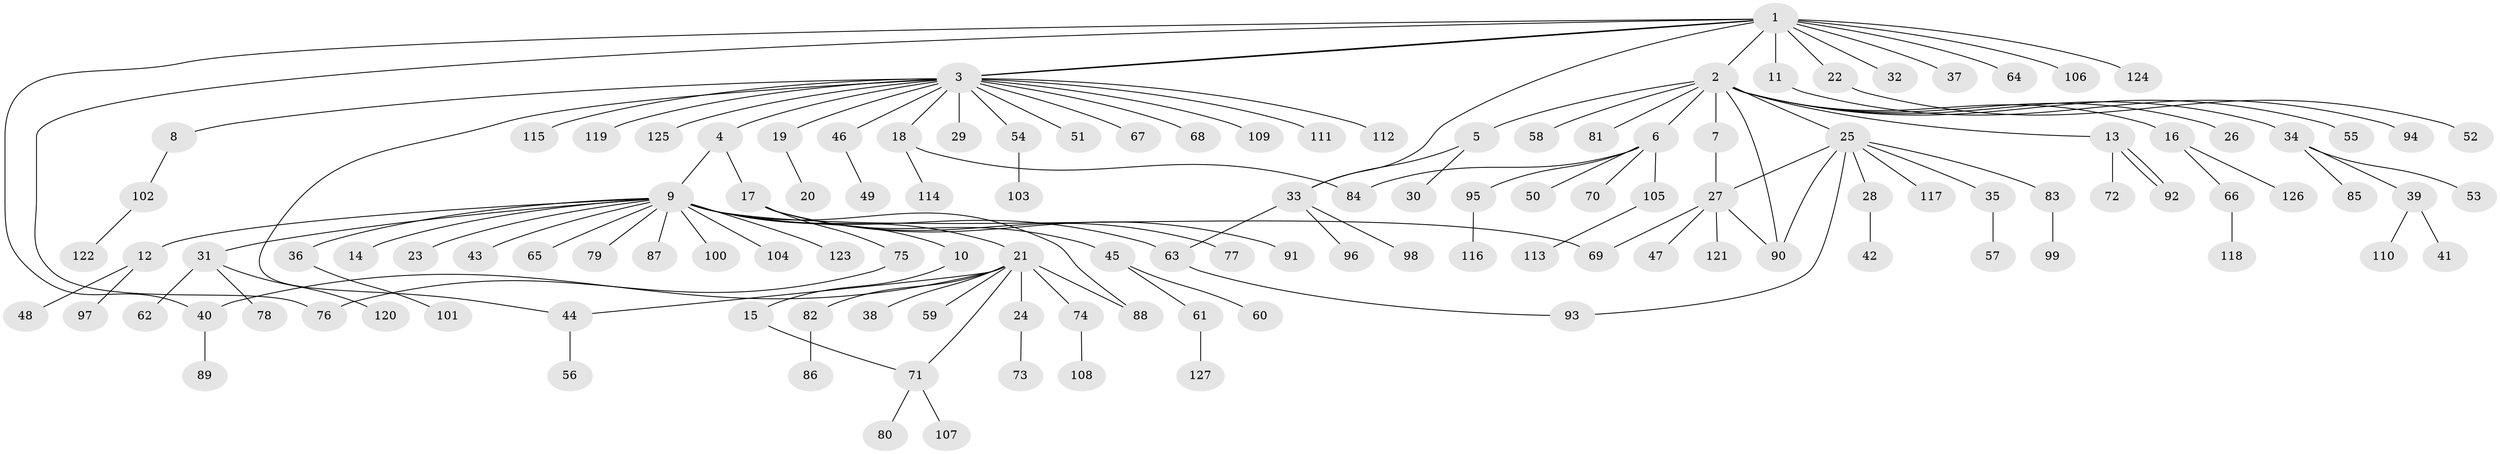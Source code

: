 // Generated by graph-tools (version 1.1) at 2025/25/03/09/25 03:25:55]
// undirected, 127 vertices, 141 edges
graph export_dot {
graph [start="1"]
  node [color=gray90,style=filled];
  1;
  2;
  3;
  4;
  5;
  6;
  7;
  8;
  9;
  10;
  11;
  12;
  13;
  14;
  15;
  16;
  17;
  18;
  19;
  20;
  21;
  22;
  23;
  24;
  25;
  26;
  27;
  28;
  29;
  30;
  31;
  32;
  33;
  34;
  35;
  36;
  37;
  38;
  39;
  40;
  41;
  42;
  43;
  44;
  45;
  46;
  47;
  48;
  49;
  50;
  51;
  52;
  53;
  54;
  55;
  56;
  57;
  58;
  59;
  60;
  61;
  62;
  63;
  64;
  65;
  66;
  67;
  68;
  69;
  70;
  71;
  72;
  73;
  74;
  75;
  76;
  77;
  78;
  79;
  80;
  81;
  82;
  83;
  84;
  85;
  86;
  87;
  88;
  89;
  90;
  91;
  92;
  93;
  94;
  95;
  96;
  97;
  98;
  99;
  100;
  101;
  102;
  103;
  104;
  105;
  106;
  107;
  108;
  109;
  110;
  111;
  112;
  113;
  114;
  115;
  116;
  117;
  118;
  119;
  120;
  121;
  122;
  123;
  124;
  125;
  126;
  127;
  1 -- 2;
  1 -- 3;
  1 -- 3;
  1 -- 11;
  1 -- 22;
  1 -- 32;
  1 -- 33;
  1 -- 37;
  1 -- 40;
  1 -- 64;
  1 -- 76;
  1 -- 106;
  1 -- 124;
  2 -- 5;
  2 -- 6;
  2 -- 7;
  2 -- 13;
  2 -- 16;
  2 -- 25;
  2 -- 26;
  2 -- 34;
  2 -- 55;
  2 -- 58;
  2 -- 81;
  2 -- 90;
  3 -- 4;
  3 -- 8;
  3 -- 18;
  3 -- 19;
  3 -- 29;
  3 -- 44;
  3 -- 46;
  3 -- 51;
  3 -- 54;
  3 -- 67;
  3 -- 68;
  3 -- 109;
  3 -- 111;
  3 -- 112;
  3 -- 115;
  3 -- 119;
  3 -- 125;
  4 -- 9;
  4 -- 17;
  5 -- 30;
  5 -- 33;
  6 -- 50;
  6 -- 70;
  6 -- 84;
  6 -- 95;
  6 -- 105;
  7 -- 27;
  8 -- 102;
  9 -- 10;
  9 -- 12;
  9 -- 14;
  9 -- 21;
  9 -- 23;
  9 -- 31;
  9 -- 36;
  9 -- 43;
  9 -- 63;
  9 -- 65;
  9 -- 69;
  9 -- 79;
  9 -- 87;
  9 -- 88;
  9 -- 100;
  9 -- 104;
  9 -- 123;
  10 -- 15;
  11 -- 94;
  12 -- 48;
  12 -- 97;
  13 -- 72;
  13 -- 92;
  13 -- 92;
  15 -- 71;
  16 -- 66;
  16 -- 126;
  17 -- 45;
  17 -- 75;
  17 -- 77;
  17 -- 91;
  18 -- 84;
  18 -- 114;
  19 -- 20;
  21 -- 24;
  21 -- 38;
  21 -- 40;
  21 -- 44;
  21 -- 59;
  21 -- 71;
  21 -- 74;
  21 -- 82;
  21 -- 88;
  22 -- 52;
  24 -- 73;
  25 -- 27;
  25 -- 28;
  25 -- 35;
  25 -- 83;
  25 -- 90;
  25 -- 93;
  25 -- 117;
  27 -- 47;
  27 -- 69;
  27 -- 90;
  27 -- 121;
  28 -- 42;
  31 -- 62;
  31 -- 78;
  31 -- 120;
  33 -- 63;
  33 -- 96;
  33 -- 98;
  34 -- 39;
  34 -- 53;
  34 -- 85;
  35 -- 57;
  36 -- 101;
  39 -- 41;
  39 -- 110;
  40 -- 89;
  44 -- 56;
  45 -- 60;
  45 -- 61;
  46 -- 49;
  54 -- 103;
  61 -- 127;
  63 -- 93;
  66 -- 118;
  71 -- 80;
  71 -- 107;
  74 -- 108;
  75 -- 76;
  82 -- 86;
  83 -- 99;
  95 -- 116;
  102 -- 122;
  105 -- 113;
}
